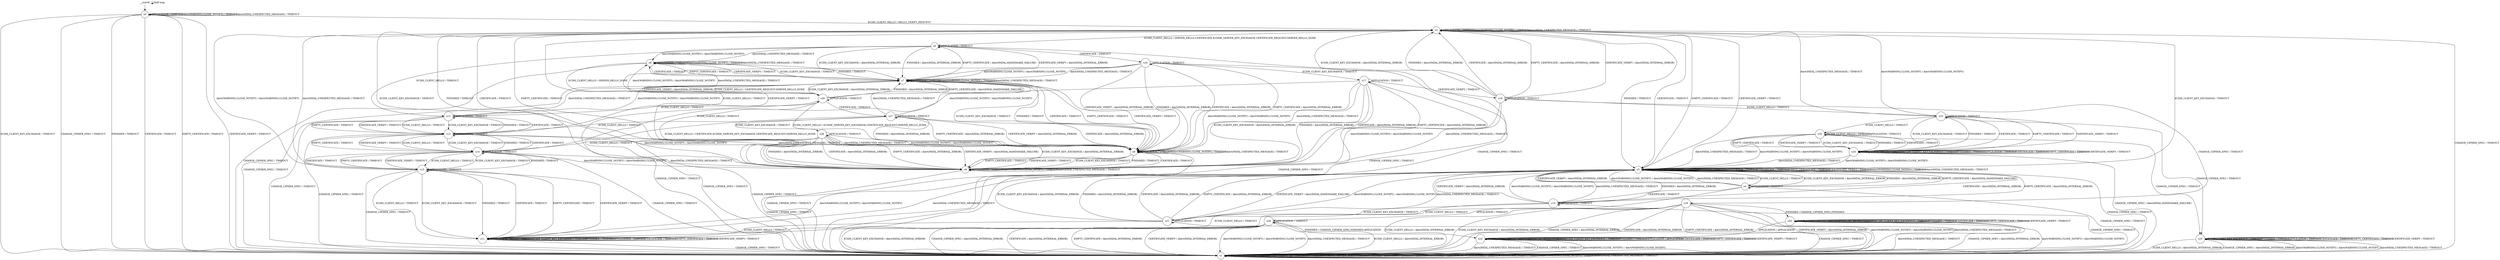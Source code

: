 digraph g {
	graph [name=g];
	s0	[label=s0,
		shape=circle];
	s0 -> s0	[key=0,
		label="APPLICATION / TIMEOUT"];
	s0 -> s0	[key=1,
		label="Alert(WARNING,CLOSE_NOTIFY) / TIMEOUT"];
	s0 -> s0	[key=2,
		label="Alert(FATAL,UNEXPECTED_MESSAGE) / TIMEOUT"];
	s1	[label=s1,
		shape=circle];
	s0 -> s1	[key=0,
		label="ECDH_CLIENT_KEY_EXCHANGE / TIMEOUT"];
	s0 -> s1	[key=1,
		label="CHANGE_CIPHER_SPEC / TIMEOUT"];
	s0 -> s1	[key=2,
		label="FINISHED / TIMEOUT"];
	s0 -> s1	[key=3,
		label="CERTIFICATE / TIMEOUT"];
	s0 -> s1	[key=4,
		label="EMPTY_CERTIFICATE / TIMEOUT"];
	s0 -> s1	[key=5,
		label="CERTIFICATE_VERIFY / TIMEOUT"];
	s2	[label=s2,
		shape=circle];
	s0 -> s2	[key=0,
		label="ECDH_CLIENT_HELLO / HELLO_VERIFY_REQUEST"];
	s1 -> s1	[key=0,
		label="ECDH_CLIENT_HELLO / TIMEOUT"];
	s1 -> s1	[key=1,
		label="ECDH_CLIENT_KEY_EXCHANGE / TIMEOUT"];
	s1 -> s1	[key=2,
		label="CHANGE_CIPHER_SPEC / TIMEOUT"];
	s1 -> s1	[key=3,
		label="FINISHED / TIMEOUT"];
	s1 -> s1	[key=4,
		label="APPLICATION / TIMEOUT"];
	s1 -> s1	[key=5,
		label="CERTIFICATE / TIMEOUT"];
	s1 -> s1	[key=6,
		label="EMPTY_CERTIFICATE / TIMEOUT"];
	s1 -> s1	[key=7,
		label="CERTIFICATE_VERIFY / TIMEOUT"];
	s1 -> s1	[key=8,
		label="Alert(WARNING,CLOSE_NOTIFY) / TIMEOUT"];
	s1 -> s1	[key=9,
		label="Alert(FATAL,UNEXPECTED_MESSAGE) / TIMEOUT"];
	s2 -> s1	[key=0,
		label="CHANGE_CIPHER_SPEC / TIMEOUT"];
	s2 -> s2	[key=0,
		label="APPLICATION / TIMEOUT"];
	s2 -> s2	[key=1,
		label="Alert(WARNING,CLOSE_NOTIFY) / TIMEOUT"];
	s2 -> s2	[key=2,
		label="Alert(FATAL,UNEXPECTED_MESSAGE) / TIMEOUT"];
	s3	[label=s3,
		shape=circle];
	s2 -> s3	[key=0,
		label="ECDH_CLIENT_KEY_EXCHANGE / TIMEOUT"];
	s2 -> s3	[key=1,
		label="FINISHED / TIMEOUT"];
	s2 -> s3	[key=2,
		label="CERTIFICATE / TIMEOUT"];
	s2 -> s3	[key=3,
		label="EMPTY_CERTIFICATE / TIMEOUT"];
	s2 -> s3	[key=4,
		label="CERTIFICATE_VERIFY / TIMEOUT"];
	s5	[label=s5,
		shape=circle];
	s2 -> s5	[key=0,
		label="ECDH_CLIENT_HELLO / SERVER_HELLO,CERTIFICATE,ECDHE_SERVER_KEY_EXCHANGE,CERTIFICATE_REQUEST,SERVER_HELLO_DONE"];
	s3 -> s1	[key=0,
		label="CHANGE_CIPHER_SPEC / TIMEOUT"];
	s3 -> s3	[key=0,
		label="ECDH_CLIENT_KEY_EXCHANGE / TIMEOUT"];
	s3 -> s3	[key=1,
		label="FINISHED / TIMEOUT"];
	s3 -> s3	[key=2,
		label="APPLICATION / TIMEOUT"];
	s3 -> s3	[key=3,
		label="CERTIFICATE / TIMEOUT"];
	s3 -> s3	[key=4,
		label="EMPTY_CERTIFICATE / TIMEOUT"];
	s3 -> s3	[key=5,
		label="CERTIFICATE_VERIFY / TIMEOUT"];
	s3 -> s3	[key=6,
		label="Alert(WARNING,CLOSE_NOTIFY) / TIMEOUT"];
	s3 -> s3	[key=7,
		label="Alert(FATAL,UNEXPECTED_MESSAGE) / TIMEOUT"];
	s4	[label=s4,
		shape=circle];
	s3 -> s4	[key=0,
		label="ECDH_CLIENT_HELLO / TIMEOUT"];
	s4 -> s1	[key=0,
		label="CHANGE_CIPHER_SPEC / TIMEOUT"];
	s4 -> s3	[key=0,
		label="ECDH_CLIENT_KEY_EXCHANGE / Alert(FATAL,INTERNAL_ERROR)"];
	s4 -> s3	[key=1,
		label="FINISHED / Alert(FATAL,INTERNAL_ERROR)"];
	s4 -> s3	[key=2,
		label="EMPTY_CERTIFICATE / Alert(FATAL,HANDSHAKE_FAILURE)"];
	s4 -> s3	[key=3,
		label="CERTIFICATE_VERIFY / Alert(FATAL,INTERNAL_ERROR)"];
	s4 -> s3	[key=4,
		label="Alert(WARNING,CLOSE_NOTIFY) / Alert(WARNING,CLOSE_NOTIFY)"];
	s4 -> s3	[key=5,
		label="Alert(FATAL,UNEXPECTED_MESSAGE) / TIMEOUT"];
	s4 -> s4	[key=0,
		label="APPLICATION / TIMEOUT"];
	s10	[label=s10,
		shape=circle];
	s4 -> s10	[key=0,
		label="CERTIFICATE / TIMEOUT"];
	s11	[label=s11,
		shape=circle];
	s4 -> s11	[key=0,
		label="ECDH_CLIENT_HELLO / TIMEOUT"];
	s5 -> s1	[key=0,
		label="CHANGE_CIPHER_SPEC / TIMEOUT"];
	s5 -> s5	[key=0,
		label="APPLICATION / TIMEOUT"];
	s6	[label=s6,
		shape=circle];
	s5 -> s6	[key=0,
		label="Alert(WARNING,CLOSE_NOTIFY) / Alert(WARNING,CLOSE_NOTIFY)"];
	s5 -> s6	[key=1,
		label="Alert(FATAL,UNEXPECTED_MESSAGE) / TIMEOUT"];
	s7	[label=s7,
		shape=circle];
	s5 -> s7	[key=0,
		label="ECDH_CLIENT_KEY_EXCHANGE / Alert(FATAL,INTERNAL_ERROR)"];
	s5 -> s7	[key=1,
		label="FINISHED / Alert(FATAL,INTERNAL_ERROR)"];
	s5 -> s7	[key=2,
		label="EMPTY_CERTIFICATE / Alert(FATAL,HANDSHAKE_FAILURE)"];
	s5 -> s7	[key=3,
		label="CERTIFICATE_VERIFY / Alert(FATAL,INTERNAL_ERROR)"];
	s12	[label=s12,
		shape=circle];
	s5 -> s12	[key=0,
		label="ECDH_CLIENT_HELLO / TIMEOUT"];
	s16	[label=s16,
		shape=circle];
	s5 -> s16	[key=0,
		label="CERTIFICATE / TIMEOUT"];
	s6 -> s1	[key=0,
		label="CHANGE_CIPHER_SPEC / TIMEOUT"];
	s6 -> s6	[key=0,
		label="APPLICATION / TIMEOUT"];
	s6 -> s6	[key=1,
		label="Alert(WARNING,CLOSE_NOTIFY) / TIMEOUT"];
	s6 -> s6	[key=2,
		label="Alert(FATAL,UNEXPECTED_MESSAGE) / TIMEOUT"];
	s6 -> s7	[key=0,
		label="ECDH_CLIENT_KEY_EXCHANGE / TIMEOUT"];
	s6 -> s7	[key=1,
		label="FINISHED / TIMEOUT"];
	s6 -> s7	[key=2,
		label="CERTIFICATE / TIMEOUT"];
	s6 -> s7	[key=3,
		label="EMPTY_CERTIFICATE / TIMEOUT"];
	s6 -> s7	[key=4,
		label="CERTIFICATE_VERIFY / TIMEOUT"];
	s26	[label=s26,
		shape=circle];
	s6 -> s26	[key=0,
		label="ECDH_CLIENT_HELLO / SERVER_HELLO_DONE"];
	s7 -> s1	[key=0,
		label="CHANGE_CIPHER_SPEC / TIMEOUT"];
	s7 -> s7	[key=0,
		label="APPLICATION / TIMEOUT"];
	s7 -> s7	[key=1,
		label="Alert(WARNING,CLOSE_NOTIFY) / TIMEOUT"];
	s7 -> s7	[key=2,
		label="Alert(FATAL,UNEXPECTED_MESSAGE) / TIMEOUT"];
	s8	[label=s8,
		shape=circle];
	s7 -> s8	[key=0,
		label="ECDH_CLIENT_KEY_EXCHANGE / TIMEOUT"];
	s7 -> s8	[key=1,
		label="FINISHED / TIMEOUT"];
	s7 -> s8	[key=2,
		label="CERTIFICATE / TIMEOUT"];
	s7 -> s8	[key=3,
		label="EMPTY_CERTIFICATE / TIMEOUT"];
	s7 -> s8	[key=4,
		label="CERTIFICATE_VERIFY / TIMEOUT"];
	s7 -> s26	[key=0,
		label="ECDH_CLIENT_HELLO / CERTIFICATE_REQUEST,SERVER_HELLO_DONE"];
	s8 -> s1	[key=0,
		label="CHANGE_CIPHER_SPEC / TIMEOUT"];
	s8 -> s8	[key=0,
		label="APPLICATION / TIMEOUT"];
	s8 -> s8	[key=1,
		label="Alert(WARNING,CLOSE_NOTIFY) / TIMEOUT"];
	s8 -> s8	[key=2,
		label="Alert(FATAL,UNEXPECTED_MESSAGE) / TIMEOUT"];
	s9	[label=s9,
		shape=circle];
	s8 -> s9	[key=0,
		label="ECDH_CLIENT_KEY_EXCHANGE / TIMEOUT"];
	s8 -> s9	[key=1,
		label="FINISHED / TIMEOUT"];
	s8 -> s9	[key=2,
		label="CERTIFICATE / TIMEOUT"];
	s8 -> s9	[key=3,
		label="EMPTY_CERTIFICATE / TIMEOUT"];
	s8 -> s9	[key=4,
		label="CERTIFICATE_VERIFY / TIMEOUT"];
	s8 -> s26	[key=0,
		label="ECDH_CLIENT_HELLO / ECDHE_SERVER_KEY_EXCHANGE,CERTIFICATE_REQUEST,SERVER_HELLO_DONE"];
	s9 -> s1	[key=0,
		label="CHANGE_CIPHER_SPEC / TIMEOUT"];
	s9 -> s2	[key=0,
		label="ECDH_CLIENT_KEY_EXCHANGE / TIMEOUT"];
	s9 -> s2	[key=1,
		label="FINISHED / TIMEOUT"];
	s9 -> s2	[key=2,
		label="CERTIFICATE / TIMEOUT"];
	s9 -> s2	[key=3,
		label="EMPTY_CERTIFICATE / TIMEOUT"];
	s9 -> s2	[key=4,
		label="CERTIFICATE_VERIFY / TIMEOUT"];
	s9 -> s9	[key=0,
		label="APPLICATION / TIMEOUT"];
	s9 -> s9	[key=1,
		label="Alert(WARNING,CLOSE_NOTIFY) / TIMEOUT"];
	s9 -> s9	[key=2,
		label="Alert(FATAL,UNEXPECTED_MESSAGE) / TIMEOUT"];
	s9 -> s26	[key=0,
		label="ECDH_CLIENT_HELLO / CERTIFICATE,ECDHE_SERVER_KEY_EXCHANGE,CERTIFICATE_REQUEST,SERVER_HELLO_DONE"];
	s10 -> s1	[key=0,
		label="CHANGE_CIPHER_SPEC / TIMEOUT"];
	s10 -> s3	[key=0,
		label="FINISHED / Alert(FATAL,INTERNAL_ERROR)"];
	s10 -> s3	[key=1,
		label="CERTIFICATE / Alert(FATAL,INTERNAL_ERROR)"];
	s10 -> s3	[key=2,
		label="EMPTY_CERTIFICATE / Alert(FATAL,INTERNAL_ERROR)"];
	s10 -> s3	[key=3,
		label="CERTIFICATE_VERIFY / Alert(FATAL,INTERNAL_ERROR)"];
	s10 -> s3	[key=4,
		label="Alert(WARNING,CLOSE_NOTIFY) / Alert(WARNING,CLOSE_NOTIFY)"];
	s10 -> s3	[key=5,
		label="Alert(FATAL,UNEXPECTED_MESSAGE) / TIMEOUT"];
	s10 -> s10	[key=0,
		label="APPLICATION / TIMEOUT"];
	s10 -> s11	[key=0,
		label="ECDH_CLIENT_HELLO / TIMEOUT"];
	s21	[label=s21,
		shape=circle];
	s10 -> s21	[key=0,
		label="ECDH_CLIENT_KEY_EXCHANGE / TIMEOUT"];
	s11 -> s1	[key=0,
		label="CHANGE_CIPHER_SPEC / TIMEOUT"];
	s11 -> s3	[key=0,
		label="Alert(WARNING,CLOSE_NOTIFY) / Alert(WARNING,CLOSE_NOTIFY)"];
	s11 -> s3	[key=1,
		label="Alert(FATAL,UNEXPECTED_MESSAGE) / TIMEOUT"];
	s11 -> s11	[key=0,
		label="ECDH_CLIENT_HELLO / TIMEOUT"];
	s11 -> s11	[key=1,
		label="ECDH_CLIENT_KEY_EXCHANGE / TIMEOUT"];
	s11 -> s11	[key=2,
		label="FINISHED / TIMEOUT"];
	s11 -> s11	[key=3,
		label="APPLICATION / TIMEOUT"];
	s11 -> s11	[key=4,
		label="CERTIFICATE / TIMEOUT"];
	s11 -> s11	[key=5,
		label="EMPTY_CERTIFICATE / TIMEOUT"];
	s11 -> s11	[key=6,
		label="CERTIFICATE_VERIFY / TIMEOUT"];
	s12 -> s1	[key=0,
		label="CHANGE_CIPHER_SPEC / TIMEOUT"];
	s12 -> s7	[key=0,
		label="Alert(WARNING,CLOSE_NOTIFY) / Alert(WARNING,CLOSE_NOTIFY)"];
	s12 -> s7	[key=1,
		label="Alert(FATAL,UNEXPECTED_MESSAGE) / TIMEOUT"];
	s12 -> s12	[key=0,
		label="APPLICATION / TIMEOUT"];
	s13	[label=s13,
		shape=circle];
	s12 -> s13	[key=0,
		label="ECDH_CLIENT_HELLO / TIMEOUT"];
	s12 -> s13	[key=1,
		label="ECDH_CLIENT_KEY_EXCHANGE / TIMEOUT"];
	s12 -> s13	[key=2,
		label="FINISHED / TIMEOUT"];
	s12 -> s13	[key=3,
		label="CERTIFICATE / TIMEOUT"];
	s12 -> s13	[key=4,
		label="EMPTY_CERTIFICATE / TIMEOUT"];
	s12 -> s13	[key=5,
		label="CERTIFICATE_VERIFY / TIMEOUT"];
	s13 -> s1	[key=0,
		label="CHANGE_CIPHER_SPEC / TIMEOUT"];
	s13 -> s8	[key=0,
		label="Alert(WARNING,CLOSE_NOTIFY) / Alert(WARNING,CLOSE_NOTIFY)"];
	s13 -> s8	[key=1,
		label="Alert(FATAL,UNEXPECTED_MESSAGE) / TIMEOUT"];
	s13 -> s13	[key=0,
		label="APPLICATION / TIMEOUT"];
	s14	[label=s14,
		shape=circle];
	s13 -> s14	[key=0,
		label="ECDH_CLIENT_HELLO / TIMEOUT"];
	s13 -> s14	[key=1,
		label="ECDH_CLIENT_KEY_EXCHANGE / TIMEOUT"];
	s13 -> s14	[key=2,
		label="FINISHED / TIMEOUT"];
	s13 -> s14	[key=3,
		label="CERTIFICATE / TIMEOUT"];
	s13 -> s14	[key=4,
		label="EMPTY_CERTIFICATE / TIMEOUT"];
	s13 -> s14	[key=5,
		label="CERTIFICATE_VERIFY / TIMEOUT"];
	s14 -> s1	[key=0,
		label="CHANGE_CIPHER_SPEC / TIMEOUT"];
	s14 -> s9	[key=0,
		label="Alert(WARNING,CLOSE_NOTIFY) / Alert(WARNING,CLOSE_NOTIFY)"];
	s14 -> s9	[key=1,
		label="Alert(FATAL,UNEXPECTED_MESSAGE) / TIMEOUT"];
	s14 -> s14	[key=0,
		label="APPLICATION / TIMEOUT"];
	s15	[label=s15,
		shape=circle];
	s14 -> s15	[key=0,
		label="ECDH_CLIENT_HELLO / TIMEOUT"];
	s14 -> s15	[key=1,
		label="ECDH_CLIENT_KEY_EXCHANGE / TIMEOUT"];
	s14 -> s15	[key=2,
		label="FINISHED / TIMEOUT"];
	s14 -> s15	[key=3,
		label="CERTIFICATE / TIMEOUT"];
	s14 -> s15	[key=4,
		label="EMPTY_CERTIFICATE / TIMEOUT"];
	s14 -> s15	[key=5,
		label="CERTIFICATE_VERIFY / TIMEOUT"];
	s15 -> s1	[key=0,
		label="CHANGE_CIPHER_SPEC / TIMEOUT"];
	s15 -> s2	[key=0,
		label="Alert(WARNING,CLOSE_NOTIFY) / Alert(WARNING,CLOSE_NOTIFY)"];
	s15 -> s2	[key=1,
		label="Alert(FATAL,UNEXPECTED_MESSAGE) / TIMEOUT"];
	s15 -> s11	[key=0,
		label="ECDH_CLIENT_HELLO / TIMEOUT"];
	s15 -> s11	[key=1,
		label="ECDH_CLIENT_KEY_EXCHANGE / TIMEOUT"];
	s15 -> s11	[key=2,
		label="FINISHED / TIMEOUT"];
	s15 -> s11	[key=3,
		label="CERTIFICATE / TIMEOUT"];
	s15 -> s11	[key=4,
		label="EMPTY_CERTIFICATE / TIMEOUT"];
	s15 -> s11	[key=5,
		label="CERTIFICATE_VERIFY / TIMEOUT"];
	s15 -> s15	[key=0,
		label="APPLICATION / TIMEOUT"];
	s16 -> s1	[key=0,
		label="CHANGE_CIPHER_SPEC / TIMEOUT"];
	s16 -> s7	[key=0,
		label="Alert(WARNING,CLOSE_NOTIFY) / Alert(WARNING,CLOSE_NOTIFY)"];
	s16 -> s7	[key=1,
		label="Alert(FATAL,UNEXPECTED_MESSAGE) / TIMEOUT"];
	s16 -> s8	[key=0,
		label="FINISHED / Alert(FATAL,INTERNAL_ERROR)"];
	s16 -> s8	[key=1,
		label="CERTIFICATE / Alert(FATAL,INTERNAL_ERROR)"];
	s16 -> s8	[key=2,
		label="EMPTY_CERTIFICATE / Alert(FATAL,INTERNAL_ERROR)"];
	s16 -> s8	[key=3,
		label="CERTIFICATE_VERIFY / Alert(FATAL,INTERNAL_ERROR)"];
	s16 -> s13	[key=0,
		label="ECDH_CLIENT_HELLO / TIMEOUT"];
	s16 -> s16	[key=0,
		label="APPLICATION / TIMEOUT"];
	s17	[label=s17,
		shape=circle];
	s16 -> s17	[key=0,
		label="ECDH_CLIENT_KEY_EXCHANGE / TIMEOUT"];
	s17 -> s1	[key=0,
		label="CHANGE_CIPHER_SPEC / TIMEOUT"];
	s17 -> s8	[key=0,
		label="Alert(WARNING,CLOSE_NOTIFY) / Alert(WARNING,CLOSE_NOTIFY)"];
	s17 -> s8	[key=1,
		label="Alert(FATAL,UNEXPECTED_MESSAGE) / TIMEOUT"];
	s17 -> s9	[key=0,
		label="ECDH_CLIENT_KEY_EXCHANGE / Alert(FATAL,INTERNAL_ERROR)"];
	s17 -> s9	[key=1,
		label="FINISHED / Alert(FATAL,INTERNAL_ERROR)"];
	s17 -> s9	[key=2,
		label="CERTIFICATE / Alert(FATAL,INTERNAL_ERROR)"];
	s17 -> s9	[key=3,
		label="EMPTY_CERTIFICATE / Alert(FATAL,INTERNAL_ERROR)"];
	s17 -> s14	[key=0,
		label="ECDH_CLIENT_HELLO / TIMEOUT"];
	s17 -> s17	[key=0,
		label="APPLICATION / TIMEOUT"];
	s18	[label=s18,
		shape=circle];
	s17 -> s18	[key=0,
		label="CERTIFICATE_VERIFY / TIMEOUT"];
	s18 -> s2	[key=0,
		label="ECDH_CLIENT_KEY_EXCHANGE / Alert(FATAL,INTERNAL_ERROR)"];
	s18 -> s2	[key=1,
		label="FINISHED / Alert(FATAL,INTERNAL_ERROR)"];
	s18 -> s2	[key=2,
		label="CERTIFICATE / Alert(FATAL,INTERNAL_ERROR)"];
	s18 -> s2	[key=3,
		label="EMPTY_CERTIFICATE / Alert(FATAL,INTERNAL_ERROR)"];
	s18 -> s2	[key=4,
		label="CERTIFICATE_VERIFY / Alert(FATAL,INTERNAL_ERROR)"];
	s18 -> s9	[key=0,
		label="Alert(WARNING,CLOSE_NOTIFY) / Alert(WARNING,CLOSE_NOTIFY)"];
	s18 -> s9	[key=1,
		label="Alert(FATAL,UNEXPECTED_MESSAGE) / TIMEOUT"];
	s18 -> s18	[key=0,
		label="APPLICATION / TIMEOUT"];
	s19	[label=s19,
		shape=circle];
	s18 -> s19	[key=0,
		label="CHANGE_CIPHER_SPEC / TIMEOUT"];
	s23	[label=s23,
		shape=circle];
	s18 -> s23	[key=0,
		label="ECDH_CLIENT_HELLO / TIMEOUT"];
	s19 -> s1	[key=0,
		label="ECDH_CLIENT_HELLO / Alert(FATAL,INTERNAL_ERROR)"];
	s19 -> s1	[key=1,
		label="ECDH_CLIENT_KEY_EXCHANGE / Alert(FATAL,INTERNAL_ERROR)"];
	s19 -> s1	[key=2,
		label="CHANGE_CIPHER_SPEC / Alert(FATAL,INTERNAL_ERROR)"];
	s19 -> s1	[key=3,
		label="CERTIFICATE / Alert(FATAL,INTERNAL_ERROR)"];
	s19 -> s1	[key=4,
		label="EMPTY_CERTIFICATE / Alert(FATAL,INTERNAL_ERROR)"];
	s19 -> s1	[key=5,
		label="CERTIFICATE_VERIFY / Alert(FATAL,INTERNAL_ERROR)"];
	s19 -> s1	[key=6,
		label="Alert(WARNING,CLOSE_NOTIFY) / Alert(WARNING,CLOSE_NOTIFY)"];
	s19 -> s1	[key=7,
		label="Alert(FATAL,UNEXPECTED_MESSAGE) / TIMEOUT"];
	s20	[label=s20,
		shape=circle];
	s19 -> s20	[key=0,
		label="FINISHED / CHANGE_CIPHER_SPEC,FINISHED"];
	s29	[label=s29,
		shape=circle];
	s19 -> s29	[key=0,
		label="APPLICATION / TIMEOUT"];
	s20 -> s1	[key=0,
		label="CHANGE_CIPHER_SPEC / Alert(FATAL,INTERNAL_ERROR)"];
	s20 -> s1	[key=1,
		label="Alert(WARNING,CLOSE_NOTIFY) / Alert(WARNING,CLOSE_NOTIFY)"];
	s20 -> s1	[key=2,
		label="Alert(FATAL,UNEXPECTED_MESSAGE) / TIMEOUT"];
	s20 -> s20	[key=0,
		label="ECDH_CLIENT_HELLO / Alert(WARNING,NO_RENEGOTIATION)"];
	s20 -> s20	[key=1,
		label="ECDH_CLIENT_KEY_EXCHANGE / TIMEOUT"];
	s20 -> s20	[key=2,
		label="FINISHED / TIMEOUT"];
	s20 -> s20	[key=3,
		label="CERTIFICATE / TIMEOUT"];
	s20 -> s20	[key=4,
		label="EMPTY_CERTIFICATE / TIMEOUT"];
	s20 -> s20	[key=5,
		label="CERTIFICATE_VERIFY / TIMEOUT"];
	s22	[label=s22,
		shape=circle];
	s20 -> s22	[key=0,
		label="APPLICATION / APPLICATION"];
	s21 -> s1	[key=0,
		label="CHANGE_CIPHER_SPEC / TIMEOUT"];
	s21 -> s3	[key=0,
		label="ECDH_CLIENT_KEY_EXCHANGE / Alert(FATAL,INTERNAL_ERROR)"];
	s21 -> s3	[key=1,
		label="FINISHED / Alert(FATAL,INTERNAL_ERROR)"];
	s21 -> s3	[key=2,
		label="CERTIFICATE / Alert(FATAL,INTERNAL_ERROR)"];
	s21 -> s3	[key=3,
		label="EMPTY_CERTIFICATE / Alert(FATAL,INTERNAL_ERROR)"];
	s21 -> s3	[key=4,
		label="CERTIFICATE_VERIFY / Alert(FATAL,HANDSHAKE_FAILURE)"];
	s21 -> s3	[key=5,
		label="Alert(WARNING,CLOSE_NOTIFY) / Alert(WARNING,CLOSE_NOTIFY)"];
	s21 -> s3	[key=6,
		label="Alert(FATAL,UNEXPECTED_MESSAGE) / TIMEOUT"];
	s21 -> s11	[key=0,
		label="ECDH_CLIENT_HELLO / TIMEOUT"];
	s21 -> s21	[key=0,
		label="APPLICATION / TIMEOUT"];
	s22 -> s1	[key=0,
		label="CHANGE_CIPHER_SPEC / TIMEOUT"];
	s22 -> s1	[key=1,
		label="Alert(WARNING,CLOSE_NOTIFY) / Alert(WARNING,CLOSE_NOTIFY)"];
	s22 -> s1	[key=2,
		label="Alert(FATAL,UNEXPECTED_MESSAGE) / TIMEOUT"];
	s22 -> s22	[key=0,
		label="ECDH_CLIENT_HELLO / Alert(WARNING,NO_RENEGOTIATION)"];
	s22 -> s22	[key=1,
		label="ECDH_CLIENT_KEY_EXCHANGE / TIMEOUT"];
	s22 -> s22	[key=2,
		label="FINISHED / TIMEOUT"];
	s22 -> s22	[key=3,
		label="APPLICATION / APPLICATION"];
	s22 -> s22	[key=4,
		label="CERTIFICATE / TIMEOUT"];
	s22 -> s22	[key=5,
		label="EMPTY_CERTIFICATE / TIMEOUT"];
	s22 -> s22	[key=6,
		label="CERTIFICATE_VERIFY / TIMEOUT"];
	s23 -> s2	[key=0,
		label="Alert(WARNING,CLOSE_NOTIFY) / Alert(WARNING,CLOSE_NOTIFY)"];
	s23 -> s2	[key=1,
		label="Alert(FATAL,UNEXPECTED_MESSAGE) / TIMEOUT"];
	s23 -> s23	[key=0,
		label="APPLICATION / TIMEOUT"];
	s24	[label=s24,
		shape=circle];
	s23 -> s24	[key=0,
		label="ECDH_CLIENT_KEY_EXCHANGE / TIMEOUT"];
	s23 -> s24	[key=1,
		label="FINISHED / TIMEOUT"];
	s23 -> s24	[key=2,
		label="CERTIFICATE / TIMEOUT"];
	s23 -> s24	[key=3,
		label="EMPTY_CERTIFICATE / TIMEOUT"];
	s23 -> s24	[key=4,
		label="CERTIFICATE_VERIFY / TIMEOUT"];
	s25	[label=s25,
		shape=circle];
	s23 -> s25	[key=0,
		label="CHANGE_CIPHER_SPEC / TIMEOUT"];
	s30	[label=s30,
		shape=circle];
	s23 -> s30	[key=0,
		label="ECDH_CLIENT_HELLO / TIMEOUT"];
	s24 -> s1	[key=0,
		label="CHANGE_CIPHER_SPEC / Alert(FATAL,HANDSHAKE_FAILURE)"];
	s24 -> s3	[key=0,
		label="Alert(WARNING,CLOSE_NOTIFY) / Alert(WARNING,CLOSE_NOTIFY)"];
	s24 -> s3	[key=1,
		label="Alert(FATAL,UNEXPECTED_MESSAGE) / TIMEOUT"];
	s24 -> s24	[key=0,
		label="ECDH_CLIENT_HELLO / TIMEOUT"];
	s24 -> s24	[key=1,
		label="ECDH_CLIENT_KEY_EXCHANGE / TIMEOUT"];
	s24 -> s24	[key=2,
		label="FINISHED / TIMEOUT"];
	s24 -> s24	[key=3,
		label="APPLICATION / TIMEOUT"];
	s24 -> s24	[key=4,
		label="CERTIFICATE / TIMEOUT"];
	s24 -> s24	[key=5,
		label="EMPTY_CERTIFICATE / TIMEOUT"];
	s24 -> s24	[key=6,
		label="CERTIFICATE_VERIFY / TIMEOUT"];
	s25 -> s1	[key=0,
		label="ECDH_CLIENT_HELLO / Alert(FATAL,INTERNAL_ERROR)"];
	s25 -> s1	[key=1,
		label="CHANGE_CIPHER_SPEC / Alert(FATAL,INTERNAL_ERROR)"];
	s25 -> s1	[key=2,
		label="Alert(WARNING,CLOSE_NOTIFY) / Alert(WARNING,CLOSE_NOTIFY)"];
	s25 -> s1	[key=3,
		label="Alert(FATAL,UNEXPECTED_MESSAGE) / TIMEOUT"];
	s25 -> s25	[key=0,
		label="ECDH_CLIENT_KEY_EXCHANGE / TIMEOUT"];
	s25 -> s25	[key=1,
		label="FINISHED / TIMEOUT"];
	s25 -> s25	[key=2,
		label="APPLICATION / TIMEOUT"];
	s25 -> s25	[key=3,
		label="CERTIFICATE / TIMEOUT"];
	s25 -> s25	[key=4,
		label="EMPTY_CERTIFICATE / TIMEOUT"];
	s25 -> s25	[key=5,
		label="CERTIFICATE_VERIFY / TIMEOUT"];
	s26 -> s1	[key=0,
		label="CHANGE_CIPHER_SPEC / TIMEOUT"];
	s26 -> s6	[key=0,
		label="Alert(WARNING,CLOSE_NOTIFY) / Alert(WARNING,CLOSE_NOTIFY)"];
	s26 -> s6	[key=1,
		label="Alert(FATAL,UNEXPECTED_MESSAGE) / TIMEOUT"];
	s26 -> s7	[key=0,
		label="ECDH_CLIENT_KEY_EXCHANGE / Alert(FATAL,INTERNAL_ERROR)"];
	s26 -> s7	[key=1,
		label="FINISHED / Alert(FATAL,INTERNAL_ERROR)"];
	s26 -> s7	[key=2,
		label="EMPTY_CERTIFICATE / Alert(FATAL,HANDSHAKE_FAILURE)"];
	s26 -> s7	[key=3,
		label="CERTIFICATE_VERIFY / Alert(FATAL,INTERNAL_ERROR)"];
	s26 -> s12	[key=0,
		label="ECDH_CLIENT_HELLO / TIMEOUT"];
	s26 -> s26	[key=0,
		label="APPLICATION / TIMEOUT"];
	s27	[label=s27,
		shape=circle];
	s26 -> s27	[key=0,
		label="CERTIFICATE / TIMEOUT"];
	s27 -> s1	[key=0,
		label="CHANGE_CIPHER_SPEC / TIMEOUT"];
	s27 -> s7	[key=0,
		label="Alert(WARNING,CLOSE_NOTIFY) / Alert(WARNING,CLOSE_NOTIFY)"];
	s27 -> s7	[key=1,
		label="Alert(FATAL,UNEXPECTED_MESSAGE) / TIMEOUT"];
	s27 -> s8	[key=0,
		label="FINISHED / Alert(FATAL,INTERNAL_ERROR)"];
	s27 -> s8	[key=1,
		label="CERTIFICATE / Alert(FATAL,INTERNAL_ERROR)"];
	s27 -> s8	[key=2,
		label="EMPTY_CERTIFICATE / Alert(FATAL,INTERNAL_ERROR)"];
	s27 -> s8	[key=3,
		label="CERTIFICATE_VERIFY / Alert(FATAL,INTERNAL_ERROR)"];
	s27 -> s13	[key=0,
		label="ECDH_CLIENT_HELLO / TIMEOUT"];
	s27 -> s27	[key=0,
		label="APPLICATION / TIMEOUT"];
	s28	[label=s28,
		shape=circle];
	s27 -> s28	[key=0,
		label="ECDH_CLIENT_KEY_EXCHANGE / TIMEOUT"];
	s28 -> s1	[key=0,
		label="CHANGE_CIPHER_SPEC / TIMEOUT"];
	s28 -> s8	[key=0,
		label="Alert(WARNING,CLOSE_NOTIFY) / Alert(WARNING,CLOSE_NOTIFY)"];
	s28 -> s8	[key=1,
		label="Alert(FATAL,UNEXPECTED_MESSAGE) / TIMEOUT"];
	s28 -> s9	[key=0,
		label="ECDH_CLIENT_KEY_EXCHANGE / Alert(FATAL,INTERNAL_ERROR)"];
	s28 -> s9	[key=1,
		label="FINISHED / Alert(FATAL,INTERNAL_ERROR)"];
	s28 -> s9	[key=2,
		label="CERTIFICATE / Alert(FATAL,INTERNAL_ERROR)"];
	s28 -> s9	[key=3,
		label="EMPTY_CERTIFICATE / Alert(FATAL,INTERNAL_ERROR)"];
	s28 -> s9	[key=4,
		label="CERTIFICATE_VERIFY / Alert(FATAL,HANDSHAKE_FAILURE)"];
	s28 -> s14	[key=0,
		label="ECDH_CLIENT_HELLO / TIMEOUT"];
	s28 -> s28	[key=0,
		label="APPLICATION / TIMEOUT"];
	s29 -> s1	[key=0,
		label="ECDH_CLIENT_HELLO / Alert(FATAL,INTERNAL_ERROR)"];
	s29 -> s1	[key=1,
		label="ECDH_CLIENT_KEY_EXCHANGE / Alert(FATAL,INTERNAL_ERROR)"];
	s29 -> s1	[key=2,
		label="CHANGE_CIPHER_SPEC / Alert(FATAL,INTERNAL_ERROR)"];
	s29 -> s1	[key=3,
		label="CERTIFICATE / Alert(FATAL,INTERNAL_ERROR)"];
	s29 -> s1	[key=4,
		label="EMPTY_CERTIFICATE / Alert(FATAL,INTERNAL_ERROR)"];
	s29 -> s1	[key=5,
		label="CERTIFICATE_VERIFY / Alert(FATAL,INTERNAL_ERROR)"];
	s29 -> s1	[key=6,
		label="Alert(WARNING,CLOSE_NOTIFY) / Alert(WARNING,CLOSE_NOTIFY)"];
	s29 -> s1	[key=7,
		label="Alert(FATAL,UNEXPECTED_MESSAGE) / TIMEOUT"];
	s29 -> s22	[key=0,
		label="FINISHED / CHANGE_CIPHER_SPEC,FINISHED,APPLICATION"];
	s29 -> s29	[key=0,
		label="APPLICATION / TIMEOUT"];
	s30 -> s3	[key=0,
		label="Alert(WARNING,CLOSE_NOTIFY) / Alert(WARNING,CLOSE_NOTIFY)"];
	s30 -> s3	[key=1,
		label="Alert(FATAL,UNEXPECTED_MESSAGE) / TIMEOUT"];
	s30 -> s24	[key=0,
		label="ECDH_CLIENT_KEY_EXCHANGE / TIMEOUT"];
	s30 -> s24	[key=1,
		label="FINISHED / TIMEOUT"];
	s30 -> s24	[key=2,
		label="CERTIFICATE / TIMEOUT"];
	s30 -> s24	[key=3,
		label="EMPTY_CERTIFICATE / TIMEOUT"];
	s30 -> s24	[key=4,
		label="CERTIFICATE_VERIFY / TIMEOUT"];
	s30 -> s25	[key=0,
		label="CHANGE_CIPHER_SPEC / TIMEOUT"];
	s30 -> s30	[key=0,
		label="ECDH_CLIENT_HELLO / TIMEOUT"];
	s30 -> s30	[key=1,
		label="APPLICATION / TIMEOUT"];
	__start0	[height=0,
		shape=none,
		width=0];
	__start0 -> s0	[key=0];
	__start0 -> __start0	[key=0,
		label="Self loop"];
}
